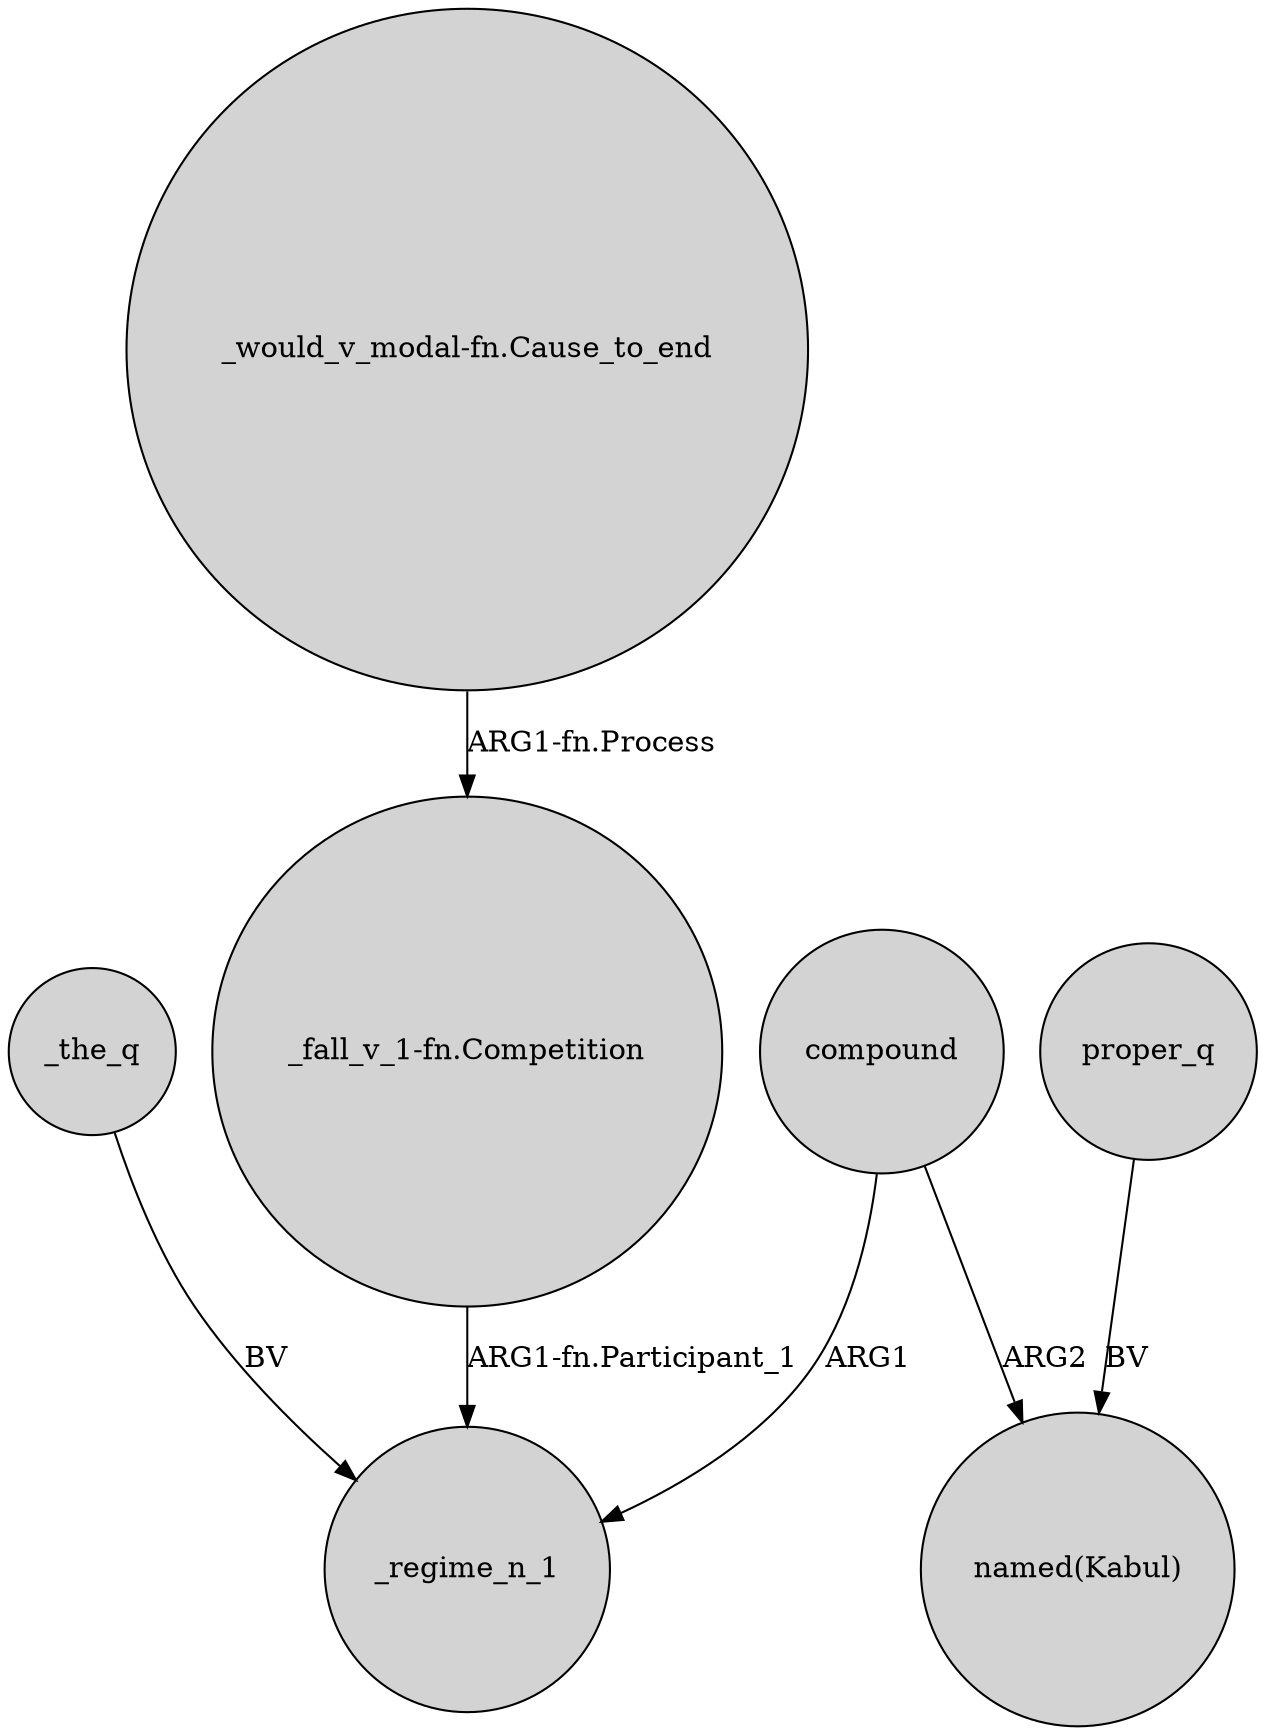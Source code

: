 digraph {
	node [shape=circle style=filled]
	_the_q -> _regime_n_1 [label=BV]
	compound -> "named(Kabul)" [label=ARG2]
	compound -> _regime_n_1 [label=ARG1]
	proper_q -> "named(Kabul)" [label=BV]
	"_would_v_modal-fn.Cause_to_end" -> "_fall_v_1-fn.Competition" [label="ARG1-fn.Process"]
	"_fall_v_1-fn.Competition" -> _regime_n_1 [label="ARG1-fn.Participant_1"]
}
